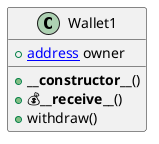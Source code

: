 @startuml
' -- generated by: https://marketplace.visualstudio.com/items?itemName=tintinweb.solidity-visual-auditor
'
' -- for auto-render install: https://marketplace.visualstudio.com/items?itemName=jebbs.plantuml
' -- options --



' -- classes --


class Wallet1 {
    ' -- inheritance --

    ' -- usingFor --

    ' -- vars --
	+[[address]] owner

    ' -- methods --
	+**__constructor__**()
	+💰**__receive__**()
	+withdraw()

}
' -- inheritance / usingFor --

@enduml